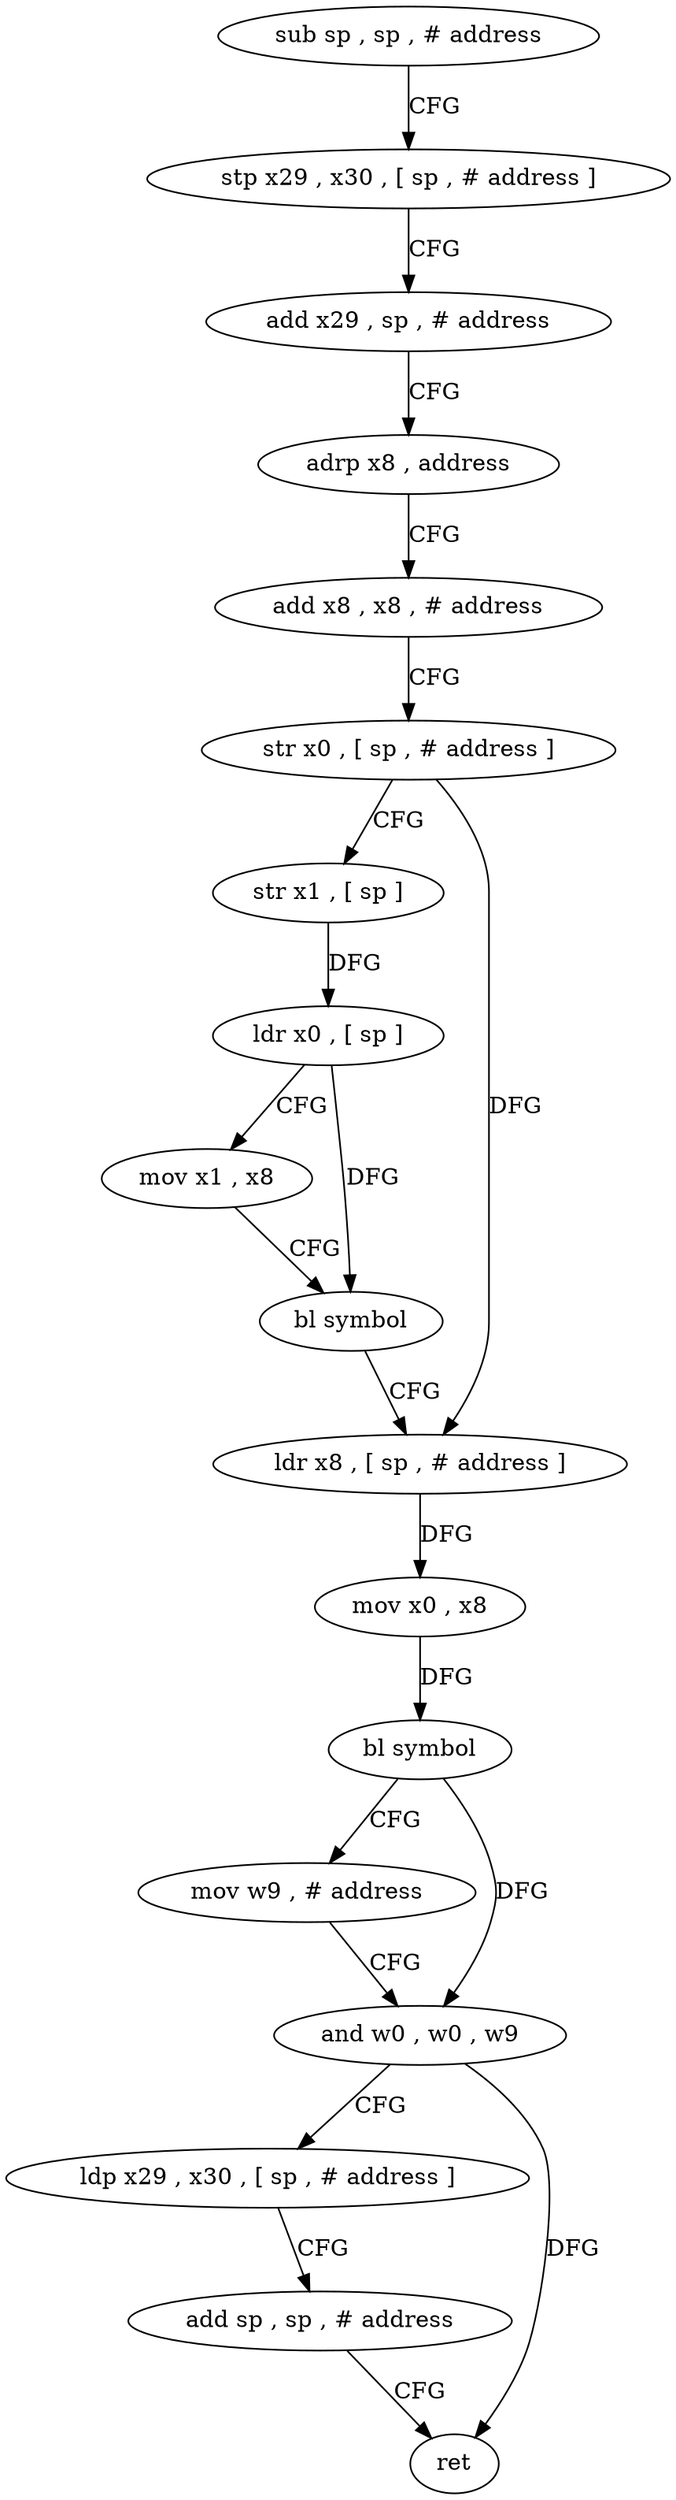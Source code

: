 digraph "func" {
"4217388" [label = "sub sp , sp , # address" ]
"4217392" [label = "stp x29 , x30 , [ sp , # address ]" ]
"4217396" [label = "add x29 , sp , # address" ]
"4217400" [label = "adrp x8 , address" ]
"4217404" [label = "add x8 , x8 , # address" ]
"4217408" [label = "str x0 , [ sp , # address ]" ]
"4217412" [label = "str x1 , [ sp ]" ]
"4217416" [label = "ldr x0 , [ sp ]" ]
"4217420" [label = "mov x1 , x8" ]
"4217424" [label = "bl symbol" ]
"4217428" [label = "ldr x8 , [ sp , # address ]" ]
"4217432" [label = "mov x0 , x8" ]
"4217436" [label = "bl symbol" ]
"4217440" [label = "mov w9 , # address" ]
"4217444" [label = "and w0 , w0 , w9" ]
"4217448" [label = "ldp x29 , x30 , [ sp , # address ]" ]
"4217452" [label = "add sp , sp , # address" ]
"4217456" [label = "ret" ]
"4217388" -> "4217392" [ label = "CFG" ]
"4217392" -> "4217396" [ label = "CFG" ]
"4217396" -> "4217400" [ label = "CFG" ]
"4217400" -> "4217404" [ label = "CFG" ]
"4217404" -> "4217408" [ label = "CFG" ]
"4217408" -> "4217412" [ label = "CFG" ]
"4217408" -> "4217428" [ label = "DFG" ]
"4217412" -> "4217416" [ label = "DFG" ]
"4217416" -> "4217420" [ label = "CFG" ]
"4217416" -> "4217424" [ label = "DFG" ]
"4217420" -> "4217424" [ label = "CFG" ]
"4217424" -> "4217428" [ label = "CFG" ]
"4217428" -> "4217432" [ label = "DFG" ]
"4217432" -> "4217436" [ label = "DFG" ]
"4217436" -> "4217440" [ label = "CFG" ]
"4217436" -> "4217444" [ label = "DFG" ]
"4217440" -> "4217444" [ label = "CFG" ]
"4217444" -> "4217448" [ label = "CFG" ]
"4217444" -> "4217456" [ label = "DFG" ]
"4217448" -> "4217452" [ label = "CFG" ]
"4217452" -> "4217456" [ label = "CFG" ]
}
